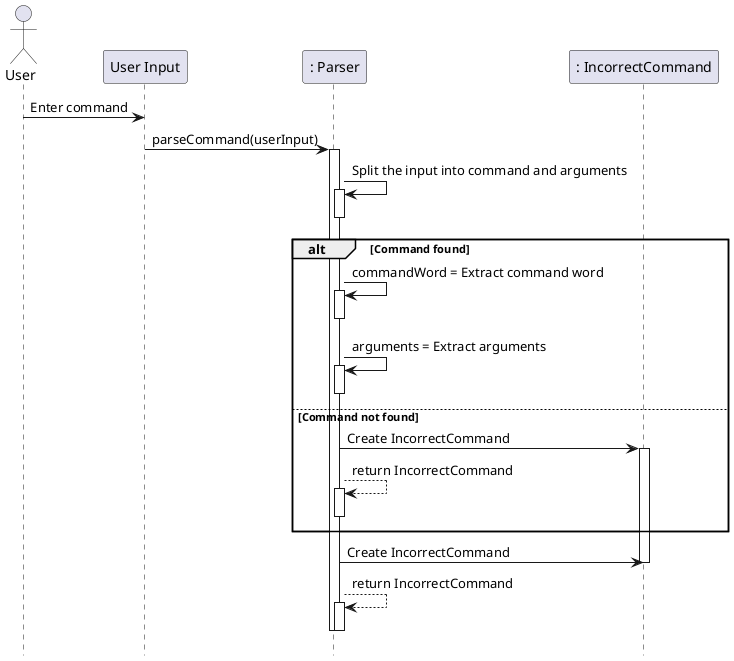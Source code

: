 @startuml
hide footbox
actor User
participant "User Input" as UserInput
participant ": Parser" as Parser

participant ": IncorrectCommand" as IncorrectCommand
User -> UserInput: Enter command
UserInput -> Parser: parseCommand(userInput)
activate Parser

Parser -> Parser: Split the input into command and arguments
activate Parser
deactivate Parser
alt Command found
Parser -> Parser: commandWord = Extract command word
activate Parser
deactivate Parser
Parser -> Parser: arguments = Extract arguments
activate Parser
deactivate Parser
else Command not found
Parser -> IncorrectCommand: Create IncorrectCommand
activate IncorrectCommand
Parser --> Parser: return IncorrectCommand
activate Parser
deactivate Parser
end
Parser -> IncorrectCommand: Create IncorrectCommand
deactivate IncorrectCommand

Parser --> Parser: return IncorrectCommand
activate Parser
deactivate Parser

deactivate Parser


@enduml
